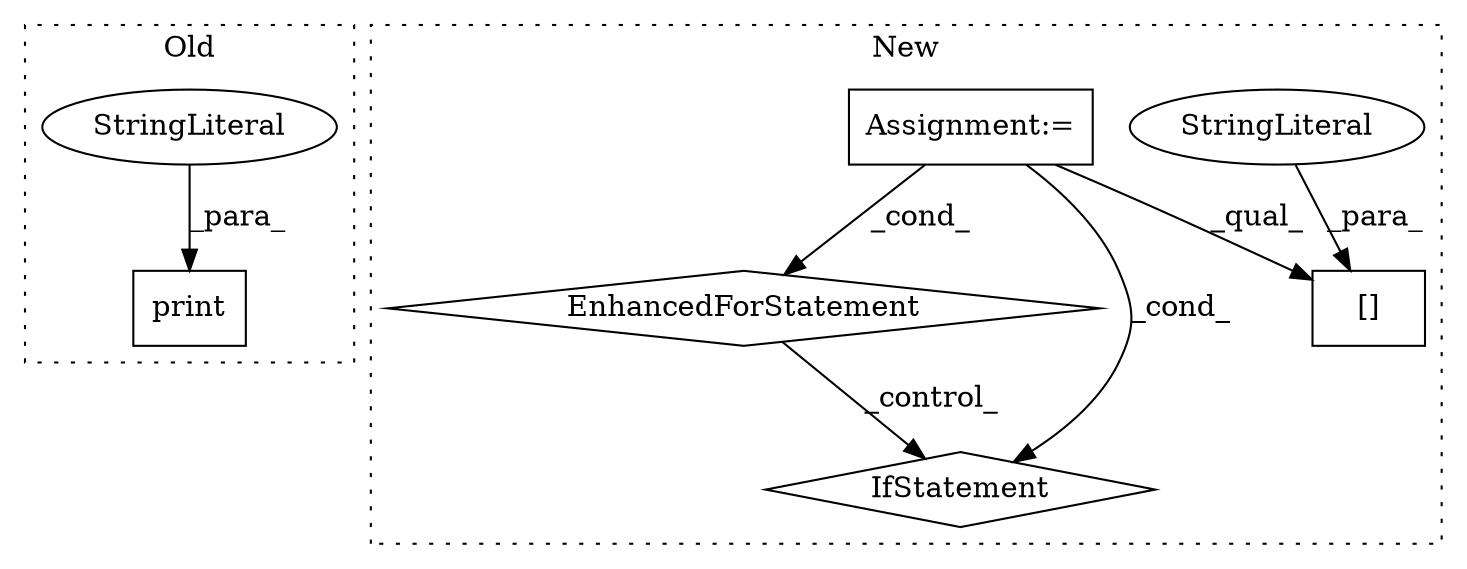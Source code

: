 digraph G {
subgraph cluster0 {
1 [label="print" a="32" s="785,833" l="6,1" shape="box"];
4 [label="StringLiteral" a="45" s="791" l="42" shape="ellipse"];
label = "Old";
style="dotted";
}
subgraph cluster1 {
2 [label="[]" a="2" s="1839,1851" l="4,1" shape="box"];
3 [label="StringLiteral" a="45" s="1843" l="8" shape="ellipse"];
5 [label="Assignment:=" a="7" s="777" l="1" shape="box"];
6 [label="EnhancedForStatement" a="70" s="1704,1795" l="61,2" shape="diamond"];
7 [label="IfStatement" a="25" s="1809,1823" l="4,2" shape="diamond"];
label = "New";
style="dotted";
}
3 -> 2 [label="_para_"];
4 -> 1 [label="_para_"];
5 -> 2 [label="_qual_"];
5 -> 7 [label="_cond_"];
5 -> 6 [label="_cond_"];
6 -> 7 [label="_control_"];
}